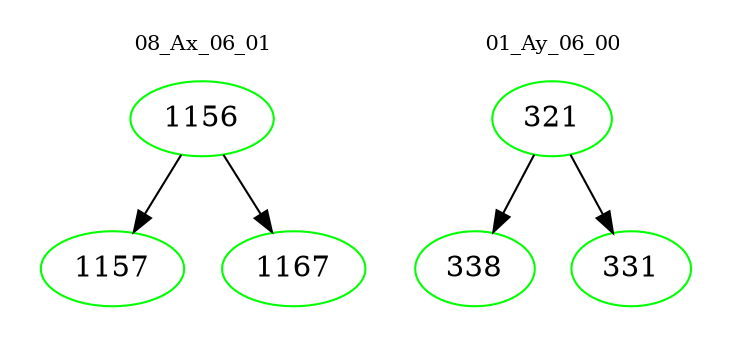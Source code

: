 digraph{
subgraph cluster_0 {
color = white
label = "08_Ax_06_01";
fontsize=10;
T0_1156 [label="1156", color="green"]
T0_1156 -> T0_1157 [color="black"]
T0_1157 [label="1157", color="green"]
T0_1156 -> T0_1167 [color="black"]
T0_1167 [label="1167", color="green"]
}
subgraph cluster_1 {
color = white
label = "01_Ay_06_00";
fontsize=10;
T1_321 [label="321", color="green"]
T1_321 -> T1_338 [color="black"]
T1_338 [label="338", color="green"]
T1_321 -> T1_331 [color="black"]
T1_331 [label="331", color="green"]
}
}
